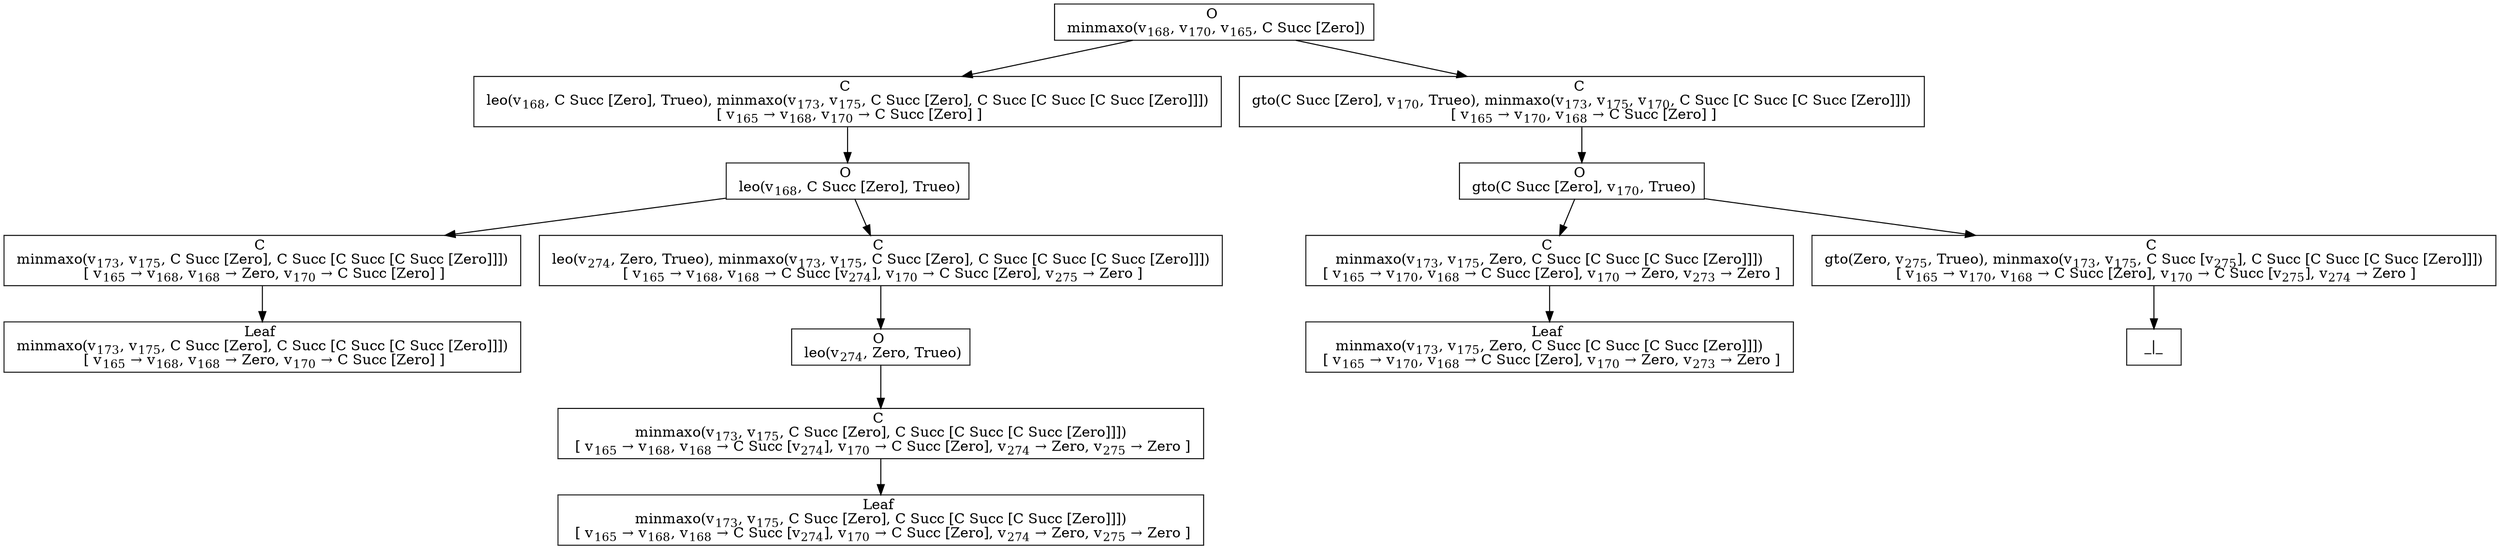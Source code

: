 digraph {
    graph [rankdir=TB
          ,bgcolor=transparent];
    node [shape=box
         ,fillcolor=white
         ,style=filled];
    0 [label=<O <BR/> minmaxo(v<SUB>168</SUB>, v<SUB>170</SUB>, v<SUB>165</SUB>, C Succ [Zero])>];
    1 [label=<C <BR/> leo(v<SUB>168</SUB>, C Succ [Zero], Trueo), minmaxo(v<SUB>173</SUB>, v<SUB>175</SUB>, C Succ [Zero], C Succ [C Succ [C Succ [Zero]]]) <BR/>  [ v<SUB>165</SUB> &rarr; v<SUB>168</SUB>, v<SUB>170</SUB> &rarr; C Succ [Zero] ] >];
    2 [label=<C <BR/> gto(C Succ [Zero], v<SUB>170</SUB>, Trueo), minmaxo(v<SUB>173</SUB>, v<SUB>175</SUB>, v<SUB>170</SUB>, C Succ [C Succ [C Succ [Zero]]]) <BR/>  [ v<SUB>165</SUB> &rarr; v<SUB>170</SUB>, v<SUB>168</SUB> &rarr; C Succ [Zero] ] >];
    3 [label=<O <BR/> leo(v<SUB>168</SUB>, C Succ [Zero], Trueo)>];
    4 [label=<C <BR/> minmaxo(v<SUB>173</SUB>, v<SUB>175</SUB>, C Succ [Zero], C Succ [C Succ [C Succ [Zero]]]) <BR/>  [ v<SUB>165</SUB> &rarr; v<SUB>168</SUB>, v<SUB>168</SUB> &rarr; Zero, v<SUB>170</SUB> &rarr; C Succ [Zero] ] >];
    5 [label=<C <BR/> leo(v<SUB>274</SUB>, Zero, Trueo), minmaxo(v<SUB>173</SUB>, v<SUB>175</SUB>, C Succ [Zero], C Succ [C Succ [C Succ [Zero]]]) <BR/>  [ v<SUB>165</SUB> &rarr; v<SUB>168</SUB>, v<SUB>168</SUB> &rarr; C Succ [v<SUB>274</SUB>], v<SUB>170</SUB> &rarr; C Succ [Zero], v<SUB>275</SUB> &rarr; Zero ] >];
    6 [label=<Leaf <BR/> minmaxo(v<SUB>173</SUB>, v<SUB>175</SUB>, C Succ [Zero], C Succ [C Succ [C Succ [Zero]]]) <BR/>  [ v<SUB>165</SUB> &rarr; v<SUB>168</SUB>, v<SUB>168</SUB> &rarr; Zero, v<SUB>170</SUB> &rarr; C Succ [Zero] ] >];
    7 [label=<O <BR/> leo(v<SUB>274</SUB>, Zero, Trueo)>];
    8 [label=<C <BR/> minmaxo(v<SUB>173</SUB>, v<SUB>175</SUB>, C Succ [Zero], C Succ [C Succ [C Succ [Zero]]]) <BR/>  [ v<SUB>165</SUB> &rarr; v<SUB>168</SUB>, v<SUB>168</SUB> &rarr; C Succ [v<SUB>274</SUB>], v<SUB>170</SUB> &rarr; C Succ [Zero], v<SUB>274</SUB> &rarr; Zero, v<SUB>275</SUB> &rarr; Zero ] >];
    9 [label=<Leaf <BR/> minmaxo(v<SUB>173</SUB>, v<SUB>175</SUB>, C Succ [Zero], C Succ [C Succ [C Succ [Zero]]]) <BR/>  [ v<SUB>165</SUB> &rarr; v<SUB>168</SUB>, v<SUB>168</SUB> &rarr; C Succ [v<SUB>274</SUB>], v<SUB>170</SUB> &rarr; C Succ [Zero], v<SUB>274</SUB> &rarr; Zero, v<SUB>275</SUB> &rarr; Zero ] >];
    10 [label=<O <BR/> gto(C Succ [Zero], v<SUB>170</SUB>, Trueo)>];
    11 [label=<C <BR/> minmaxo(v<SUB>173</SUB>, v<SUB>175</SUB>, Zero, C Succ [C Succ [C Succ [Zero]]]) <BR/>  [ v<SUB>165</SUB> &rarr; v<SUB>170</SUB>, v<SUB>168</SUB> &rarr; C Succ [Zero], v<SUB>170</SUB> &rarr; Zero, v<SUB>273</SUB> &rarr; Zero ] >];
    12 [label=<C <BR/> gto(Zero, v<SUB>275</SUB>, Trueo), minmaxo(v<SUB>173</SUB>, v<SUB>175</SUB>, C Succ [v<SUB>275</SUB>], C Succ [C Succ [C Succ [Zero]]]) <BR/>  [ v<SUB>165</SUB> &rarr; v<SUB>170</SUB>, v<SUB>168</SUB> &rarr; C Succ [Zero], v<SUB>170</SUB> &rarr; C Succ [v<SUB>275</SUB>], v<SUB>274</SUB> &rarr; Zero ] >];
    13 [label=<Leaf <BR/> minmaxo(v<SUB>173</SUB>, v<SUB>175</SUB>, Zero, C Succ [C Succ [C Succ [Zero]]]) <BR/>  [ v<SUB>165</SUB> &rarr; v<SUB>170</SUB>, v<SUB>168</SUB> &rarr; C Succ [Zero], v<SUB>170</SUB> &rarr; Zero, v<SUB>273</SUB> &rarr; Zero ] >];
    14 [label=<_|_>];
    0 -> 1 [label=""];
    0 -> 2 [label=""];
    1 -> 3 [label=""];
    2 -> 10 [label=""];
    3 -> 4 [label=""];
    3 -> 5 [label=""];
    4 -> 6 [label=""];
    5 -> 7 [label=""];
    7 -> 8 [label=""];
    8 -> 9 [label=""];
    10 -> 11 [label=""];
    10 -> 12 [label=""];
    11 -> 13 [label=""];
    12 -> 14 [label=""];
}